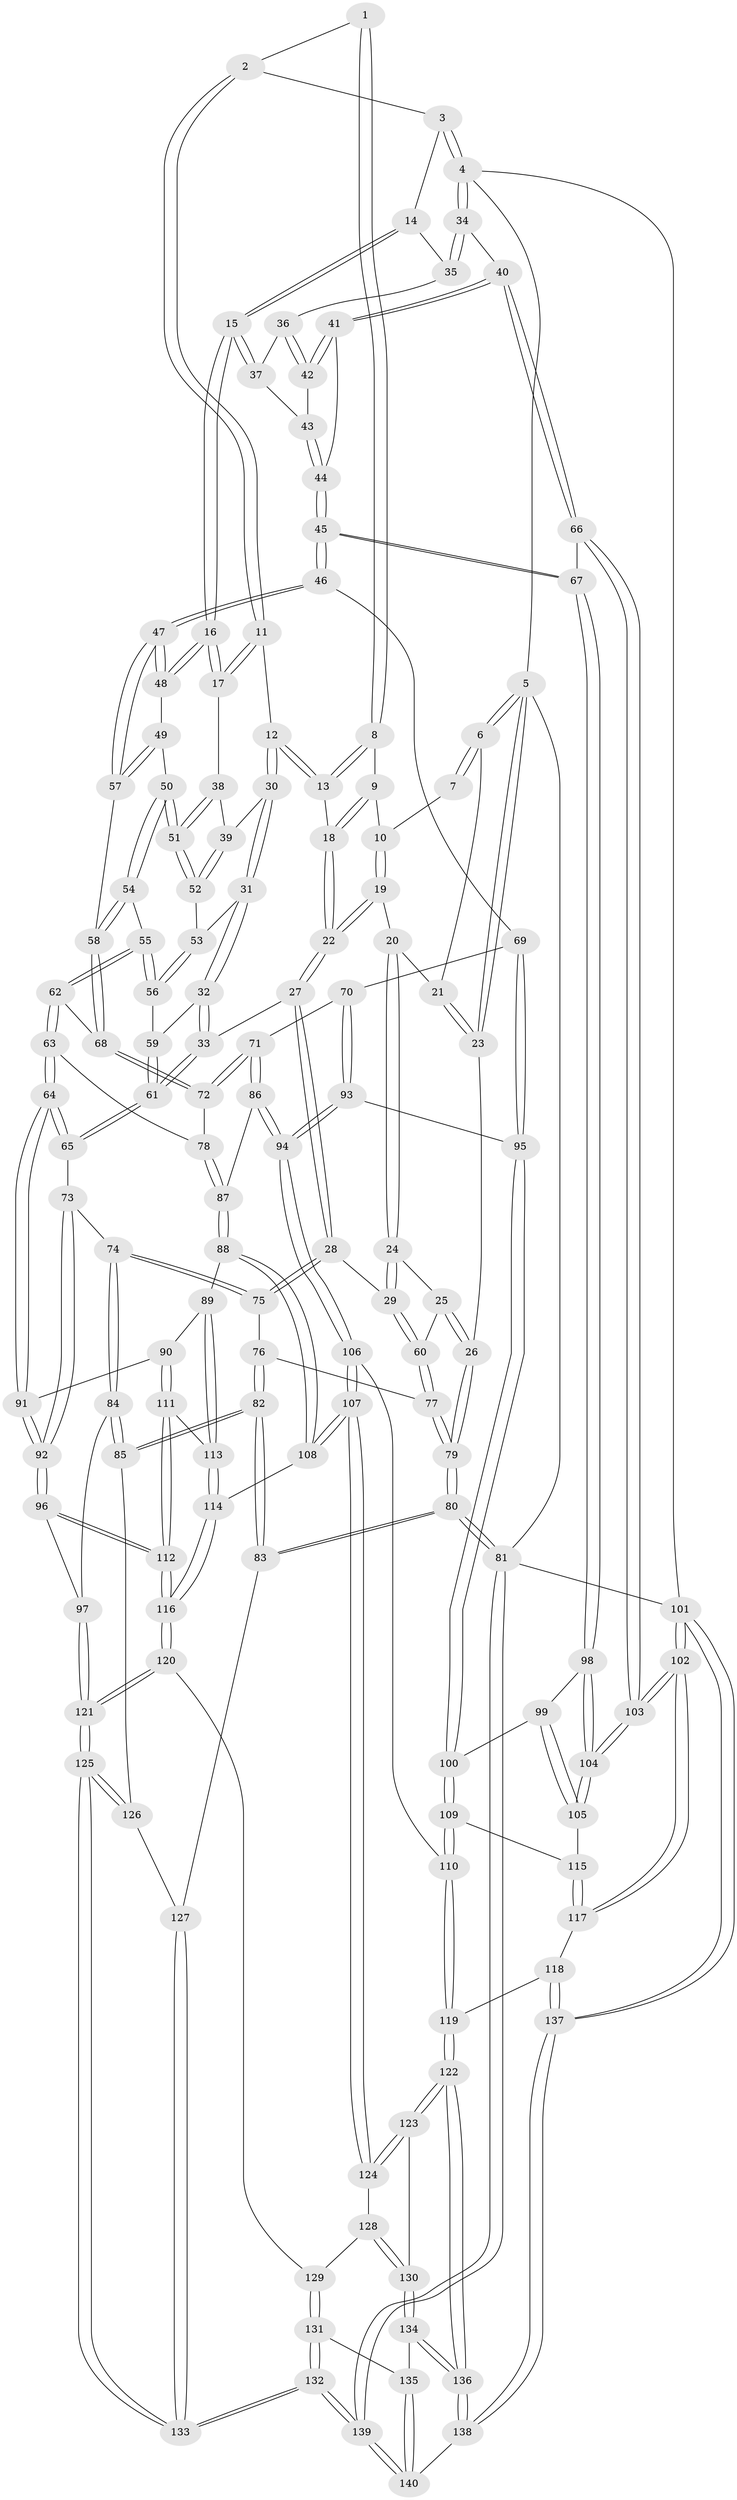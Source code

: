 // coarse degree distribution, {4: 0.35714285714285715, 6: 0.17346938775510204, 5: 0.3673469387755102, 3: 0.09183673469387756, 7: 0.01020408163265306}
// Generated by graph-tools (version 1.1) at 2025/21/03/04/25 18:21:28]
// undirected, 140 vertices, 347 edges
graph export_dot {
graph [start="1"]
  node [color=gray90,style=filled];
  1 [pos="+0.5038945117849762+0"];
  2 [pos="+0.6344449400651891+0"];
  3 [pos="+1+0"];
  4 [pos="+1+0"];
  5 [pos="+0+0"];
  6 [pos="+0+0"];
  7 [pos="+0.25316005291429716+0"];
  8 [pos="+0.4573198187895222+0.07481532479935372"];
  9 [pos="+0.31631674612484656+0.09752836338958867"];
  10 [pos="+0.2697241464918352+0.08593275985220608"];
  11 [pos="+0.6964535370338875+0.11891567497396215"];
  12 [pos="+0.4781968648581931+0.16977632608660628"];
  13 [pos="+0.4651506899956437+0.15960768114952553"];
  14 [pos="+0.8154349348253647+0.15457897824910488"];
  15 [pos="+0.7466826327623819+0.17320896670784147"];
  16 [pos="+0.7380315002942528+0.1735573946148563"];
  17 [pos="+0.7258278619330484+0.16315528863884532"];
  18 [pos="+0.42737101930583016+0.1696839415524739"];
  19 [pos="+0.26369547757804324+0.10073495530529848"];
  20 [pos="+0.21465214979162062+0.15455361453104907"];
  21 [pos="+0.15910890108228878+0.11082740489558654"];
  22 [pos="+0.360062346907195+0.21930102205809915"];
  23 [pos="+0+0.08539579866375908"];
  24 [pos="+0.16887801673531627+0.25289742611661015"];
  25 [pos="+0.08151499741223388+0.2598689426227045"];
  26 [pos="+0+0.2037180303746281"];
  27 [pos="+0.3168237020709274+0.34354197578015816"];
  28 [pos="+0.3017147934090797+0.34451649784806204"];
  29 [pos="+0.2642251325709078+0.32893357744088597"];
  30 [pos="+0.4880132973625941+0.2131036940013087"];
  31 [pos="+0.4000835414587828+0.32311460184288887"];
  32 [pos="+0.38560731727225217+0.3337788332298297"];
  33 [pos="+0.3281397811289171+0.34834521253169864"];
  34 [pos="+1+0.05331845290946735"];
  35 [pos="+0.9568361068554199+0.1501552493025258"];
  36 [pos="+0.9156278418186843+0.26386385310608446"];
  37 [pos="+0.8316206635444486+0.24730213963566372"];
  38 [pos="+0.5730065907132583+0.2599354029373039"];
  39 [pos="+0.5358219471257782+0.26990502640894143"];
  40 [pos="+1+0.3157283491588043"];
  41 [pos="+0.9483270405129421+0.31909985514860484"];
  42 [pos="+0.914547310609917+0.28429725009875095"];
  43 [pos="+0.8721359548060378+0.29215065188001904"];
  44 [pos="+0.8693208367582034+0.3760154281482434"];
  45 [pos="+0.8197540479052438+0.4540641747904064"];
  46 [pos="+0.8118499123485666+0.4517396161909622"];
  47 [pos="+0.7722194960257062+0.40545267438907084"];
  48 [pos="+0.7277441692397564+0.3104703841333516"];
  49 [pos="+0.6414433065956289+0.3410217308249507"];
  50 [pos="+0.6310657845335328+0.3423599239999173"];
  51 [pos="+0.6305430676584239+0.3418875938355438"];
  52 [pos="+0.5315183927180823+0.2929799878008087"];
  53 [pos="+0.5303253004975094+0.2958586266569859"];
  54 [pos="+0.5984366350599+0.36575544469719407"];
  55 [pos="+0.5308128797730255+0.38066601919806564"];
  56 [pos="+0.5289940662568384+0.37852195795090343"];
  57 [pos="+0.6367519199350359+0.43481569588574503"];
  58 [pos="+0.6237559005627054+0.4425062275098637"];
  59 [pos="+0.5145218401558898+0.37697275930271035"];
  60 [pos="+0.12279526972334334+0.4639103947209178"];
  61 [pos="+0.3942390884878542+0.4523172870811662"];
  62 [pos="+0.531014554132377+0.3830005840920308"];
  63 [pos="+0.5043597304486958+0.49894231272701867"];
  64 [pos="+0.4494265939944932+0.523930540774769"];
  65 [pos="+0.41232852705875567+0.4931604447432217"];
  66 [pos="+1+0.35768243220088475"];
  67 [pos="+0.8364987363576829+0.4676950484372993"];
  68 [pos="+0.6162169702124767+0.45220802601732407"];
  69 [pos="+0.7363810602602152+0.5086485694547067"];
  70 [pos="+0.7188078392832122+0.5178797157306595"];
  71 [pos="+0.6821506750689679+0.5256702115686858"];
  72 [pos="+0.6133192911048311+0.46511504350439326"];
  73 [pos="+0.3022133505636251+0.5398429890014593"];
  74 [pos="+0.26181174009847646+0.5290115116795385"];
  75 [pos="+0.25046420637537475+0.48274859184653623"];
  76 [pos="+0.119106939002734+0.4768596475094314"];
  77 [pos="+0.11898244043240587+0.4766264913932338"];
  78 [pos="+0.5480247553075016+0.5067200959265631"];
  79 [pos="+0+0.4161332931126675"];
  80 [pos="+0+0.7863968130720299"];
  81 [pos="+0+1"];
  82 [pos="+0.1266066629065026+0.667744095731822"];
  83 [pos="+0+0.7606571198830272"];
  84 [pos="+0.15186239971206728+0.6671997802303656"];
  85 [pos="+0.15119889795566546+0.667283686072552"];
  86 [pos="+0.6262500098871665+0.5820557929565623"];
  87 [pos="+0.6083327551558544+0.5801402371786125"];
  88 [pos="+0.5694845737623547+0.6136828511588853"];
  89 [pos="+0.49456555539459973+0.6082651723880259"];
  90 [pos="+0.48371344391072285+0.5999268077523179"];
  91 [pos="+0.4479366639656592+0.5530145799811013"];
  92 [pos="+0.35288605058960215+0.6579704717822623"];
  93 [pos="+0.7120728120850773+0.6051982211107031"];
  94 [pos="+0.6592388702484446+0.6371611836825173"];
  95 [pos="+0.7524591863661827+0.6266199770122592"];
  96 [pos="+0.34556004243983246+0.6772374429366319"];
  97 [pos="+0.2270872802560121+0.6881682914234634"];
  98 [pos="+0.858330446797638+0.5173666172367115"];
  99 [pos="+0.7753612321980416+0.6144351393749811"];
  100 [pos="+0.7552626608675683+0.6299343015531241"];
  101 [pos="+1+1"];
  102 [pos="+1+0.8406242147362365"];
  103 [pos="+1+0.8023246876555717"];
  104 [pos="+0.9560177738351854+0.6511452136199667"];
  105 [pos="+0.8655802240714584+0.6728957977307516"];
  106 [pos="+0.6690686858986431+0.7122960160858672"];
  107 [pos="+0.5920278704869061+0.7516038901711303"];
  108 [pos="+0.5755652726416775+0.7401266645824671"];
  109 [pos="+0.7511795293717184+0.7045791075351102"];
  110 [pos="+0.7083446402357995+0.7189658433912227"];
  111 [pos="+0.45187725014396074+0.6794992098471708"];
  112 [pos="+0.3889808480860113+0.7281750612872394"];
  113 [pos="+0.513641208553991+0.6781239139320899"];
  114 [pos="+0.5552469887823264+0.7342527795337367"];
  115 [pos="+0.7603057792323824+0.7062047110865269"];
  116 [pos="+0.4035882876628086+0.7605281551046552"];
  117 [pos="+0.8490177074086638+0.8423558065067467"];
  118 [pos="+0.7653181705774839+0.8768551292791683"];
  119 [pos="+0.7446939083726414+0.8715267537711449"];
  120 [pos="+0.401675807976637+0.7735121099067531"];
  121 [pos="+0.29744258241716354+0.8595825368025414"];
  122 [pos="+0.6601294574987681+0.8927617783432108"];
  123 [pos="+0.6171696264355743+0.8619695760330437"];
  124 [pos="+0.5915063562486906+0.7666923811807771"];
  125 [pos="+0.27724417908954413+0.9063359932266609"];
  126 [pos="+0.20657354145144685+0.7903203175809767"];
  127 [pos="+0.19106196759869118+0.8959591591376728"];
  128 [pos="+0.48046699639234797+0.8462890323959764"];
  129 [pos="+0.44615168457203647+0.8430154566523711"];
  130 [pos="+0.5436233632423384+0.9043127929985518"];
  131 [pos="+0.43993960842800833+0.8666475077570738"];
  132 [pos="+0.2851953147895862+1"];
  133 [pos="+0.26675210288763707+0.942136818248476"];
  134 [pos="+0.5335811301998507+0.9246547195856606"];
  135 [pos="+0.4903451913067854+0.9778200186017841"];
  136 [pos="+0.6498681921772727+1"];
  137 [pos="+0.833487738986456+1"];
  138 [pos="+0.6606226281777775+1"];
  139 [pos="+0.30260891323728945+1"];
  140 [pos="+0.42220952413497426+1"];
  1 -- 2;
  1 -- 8;
  1 -- 8;
  2 -- 3;
  2 -- 11;
  2 -- 11;
  3 -- 4;
  3 -- 4;
  3 -- 14;
  4 -- 5;
  4 -- 34;
  4 -- 34;
  4 -- 101;
  5 -- 6;
  5 -- 6;
  5 -- 23;
  5 -- 23;
  5 -- 81;
  6 -- 7;
  6 -- 7;
  6 -- 21;
  7 -- 10;
  8 -- 9;
  8 -- 13;
  8 -- 13;
  9 -- 10;
  9 -- 18;
  9 -- 18;
  10 -- 19;
  10 -- 19;
  11 -- 12;
  11 -- 17;
  11 -- 17;
  12 -- 13;
  12 -- 13;
  12 -- 30;
  12 -- 30;
  13 -- 18;
  14 -- 15;
  14 -- 15;
  14 -- 35;
  15 -- 16;
  15 -- 16;
  15 -- 37;
  15 -- 37;
  16 -- 17;
  16 -- 17;
  16 -- 48;
  16 -- 48;
  17 -- 38;
  18 -- 22;
  18 -- 22;
  19 -- 20;
  19 -- 22;
  19 -- 22;
  20 -- 21;
  20 -- 24;
  20 -- 24;
  21 -- 23;
  21 -- 23;
  22 -- 27;
  22 -- 27;
  23 -- 26;
  24 -- 25;
  24 -- 29;
  24 -- 29;
  25 -- 26;
  25 -- 26;
  25 -- 60;
  26 -- 79;
  26 -- 79;
  27 -- 28;
  27 -- 28;
  27 -- 33;
  28 -- 29;
  28 -- 75;
  28 -- 75;
  29 -- 60;
  29 -- 60;
  30 -- 31;
  30 -- 31;
  30 -- 39;
  31 -- 32;
  31 -- 32;
  31 -- 53;
  32 -- 33;
  32 -- 33;
  32 -- 59;
  33 -- 61;
  33 -- 61;
  34 -- 35;
  34 -- 35;
  34 -- 40;
  35 -- 36;
  36 -- 37;
  36 -- 42;
  36 -- 42;
  37 -- 43;
  38 -- 39;
  38 -- 51;
  38 -- 51;
  39 -- 52;
  39 -- 52;
  40 -- 41;
  40 -- 41;
  40 -- 66;
  40 -- 66;
  41 -- 42;
  41 -- 42;
  41 -- 44;
  42 -- 43;
  43 -- 44;
  43 -- 44;
  44 -- 45;
  44 -- 45;
  45 -- 46;
  45 -- 46;
  45 -- 67;
  45 -- 67;
  46 -- 47;
  46 -- 47;
  46 -- 69;
  47 -- 48;
  47 -- 48;
  47 -- 57;
  47 -- 57;
  48 -- 49;
  49 -- 50;
  49 -- 57;
  49 -- 57;
  50 -- 51;
  50 -- 51;
  50 -- 54;
  50 -- 54;
  51 -- 52;
  51 -- 52;
  52 -- 53;
  53 -- 56;
  53 -- 56;
  54 -- 55;
  54 -- 58;
  54 -- 58;
  55 -- 56;
  55 -- 56;
  55 -- 62;
  55 -- 62;
  56 -- 59;
  57 -- 58;
  58 -- 68;
  58 -- 68;
  59 -- 61;
  59 -- 61;
  60 -- 77;
  60 -- 77;
  61 -- 65;
  61 -- 65;
  62 -- 63;
  62 -- 63;
  62 -- 68;
  63 -- 64;
  63 -- 64;
  63 -- 78;
  64 -- 65;
  64 -- 65;
  64 -- 91;
  64 -- 91;
  65 -- 73;
  66 -- 67;
  66 -- 103;
  66 -- 103;
  67 -- 98;
  67 -- 98;
  68 -- 72;
  68 -- 72;
  69 -- 70;
  69 -- 95;
  69 -- 95;
  70 -- 71;
  70 -- 93;
  70 -- 93;
  71 -- 72;
  71 -- 72;
  71 -- 86;
  71 -- 86;
  72 -- 78;
  73 -- 74;
  73 -- 92;
  73 -- 92;
  74 -- 75;
  74 -- 75;
  74 -- 84;
  74 -- 84;
  75 -- 76;
  76 -- 77;
  76 -- 82;
  76 -- 82;
  77 -- 79;
  77 -- 79;
  78 -- 87;
  78 -- 87;
  79 -- 80;
  79 -- 80;
  80 -- 81;
  80 -- 81;
  80 -- 83;
  80 -- 83;
  81 -- 139;
  81 -- 139;
  81 -- 101;
  82 -- 83;
  82 -- 83;
  82 -- 85;
  82 -- 85;
  83 -- 127;
  84 -- 85;
  84 -- 85;
  84 -- 97;
  85 -- 126;
  86 -- 87;
  86 -- 94;
  86 -- 94;
  87 -- 88;
  87 -- 88;
  88 -- 89;
  88 -- 108;
  88 -- 108;
  89 -- 90;
  89 -- 113;
  89 -- 113;
  90 -- 91;
  90 -- 111;
  90 -- 111;
  91 -- 92;
  91 -- 92;
  92 -- 96;
  92 -- 96;
  93 -- 94;
  93 -- 94;
  93 -- 95;
  94 -- 106;
  94 -- 106;
  95 -- 100;
  95 -- 100;
  96 -- 97;
  96 -- 112;
  96 -- 112;
  97 -- 121;
  97 -- 121;
  98 -- 99;
  98 -- 104;
  98 -- 104;
  99 -- 100;
  99 -- 105;
  99 -- 105;
  100 -- 109;
  100 -- 109;
  101 -- 102;
  101 -- 102;
  101 -- 137;
  101 -- 137;
  102 -- 103;
  102 -- 103;
  102 -- 117;
  102 -- 117;
  103 -- 104;
  103 -- 104;
  104 -- 105;
  104 -- 105;
  105 -- 115;
  106 -- 107;
  106 -- 107;
  106 -- 110;
  107 -- 108;
  107 -- 108;
  107 -- 124;
  107 -- 124;
  108 -- 114;
  109 -- 110;
  109 -- 110;
  109 -- 115;
  110 -- 119;
  110 -- 119;
  111 -- 112;
  111 -- 112;
  111 -- 113;
  112 -- 116;
  112 -- 116;
  113 -- 114;
  113 -- 114;
  114 -- 116;
  114 -- 116;
  115 -- 117;
  115 -- 117;
  116 -- 120;
  116 -- 120;
  117 -- 118;
  118 -- 119;
  118 -- 137;
  118 -- 137;
  119 -- 122;
  119 -- 122;
  120 -- 121;
  120 -- 121;
  120 -- 129;
  121 -- 125;
  121 -- 125;
  122 -- 123;
  122 -- 123;
  122 -- 136;
  122 -- 136;
  123 -- 124;
  123 -- 124;
  123 -- 130;
  124 -- 128;
  125 -- 126;
  125 -- 126;
  125 -- 133;
  125 -- 133;
  126 -- 127;
  127 -- 133;
  127 -- 133;
  128 -- 129;
  128 -- 130;
  128 -- 130;
  129 -- 131;
  129 -- 131;
  130 -- 134;
  130 -- 134;
  131 -- 132;
  131 -- 132;
  131 -- 135;
  132 -- 133;
  132 -- 133;
  132 -- 139;
  132 -- 139;
  134 -- 135;
  134 -- 136;
  134 -- 136;
  135 -- 140;
  135 -- 140;
  136 -- 138;
  136 -- 138;
  137 -- 138;
  137 -- 138;
  138 -- 140;
  139 -- 140;
  139 -- 140;
}
